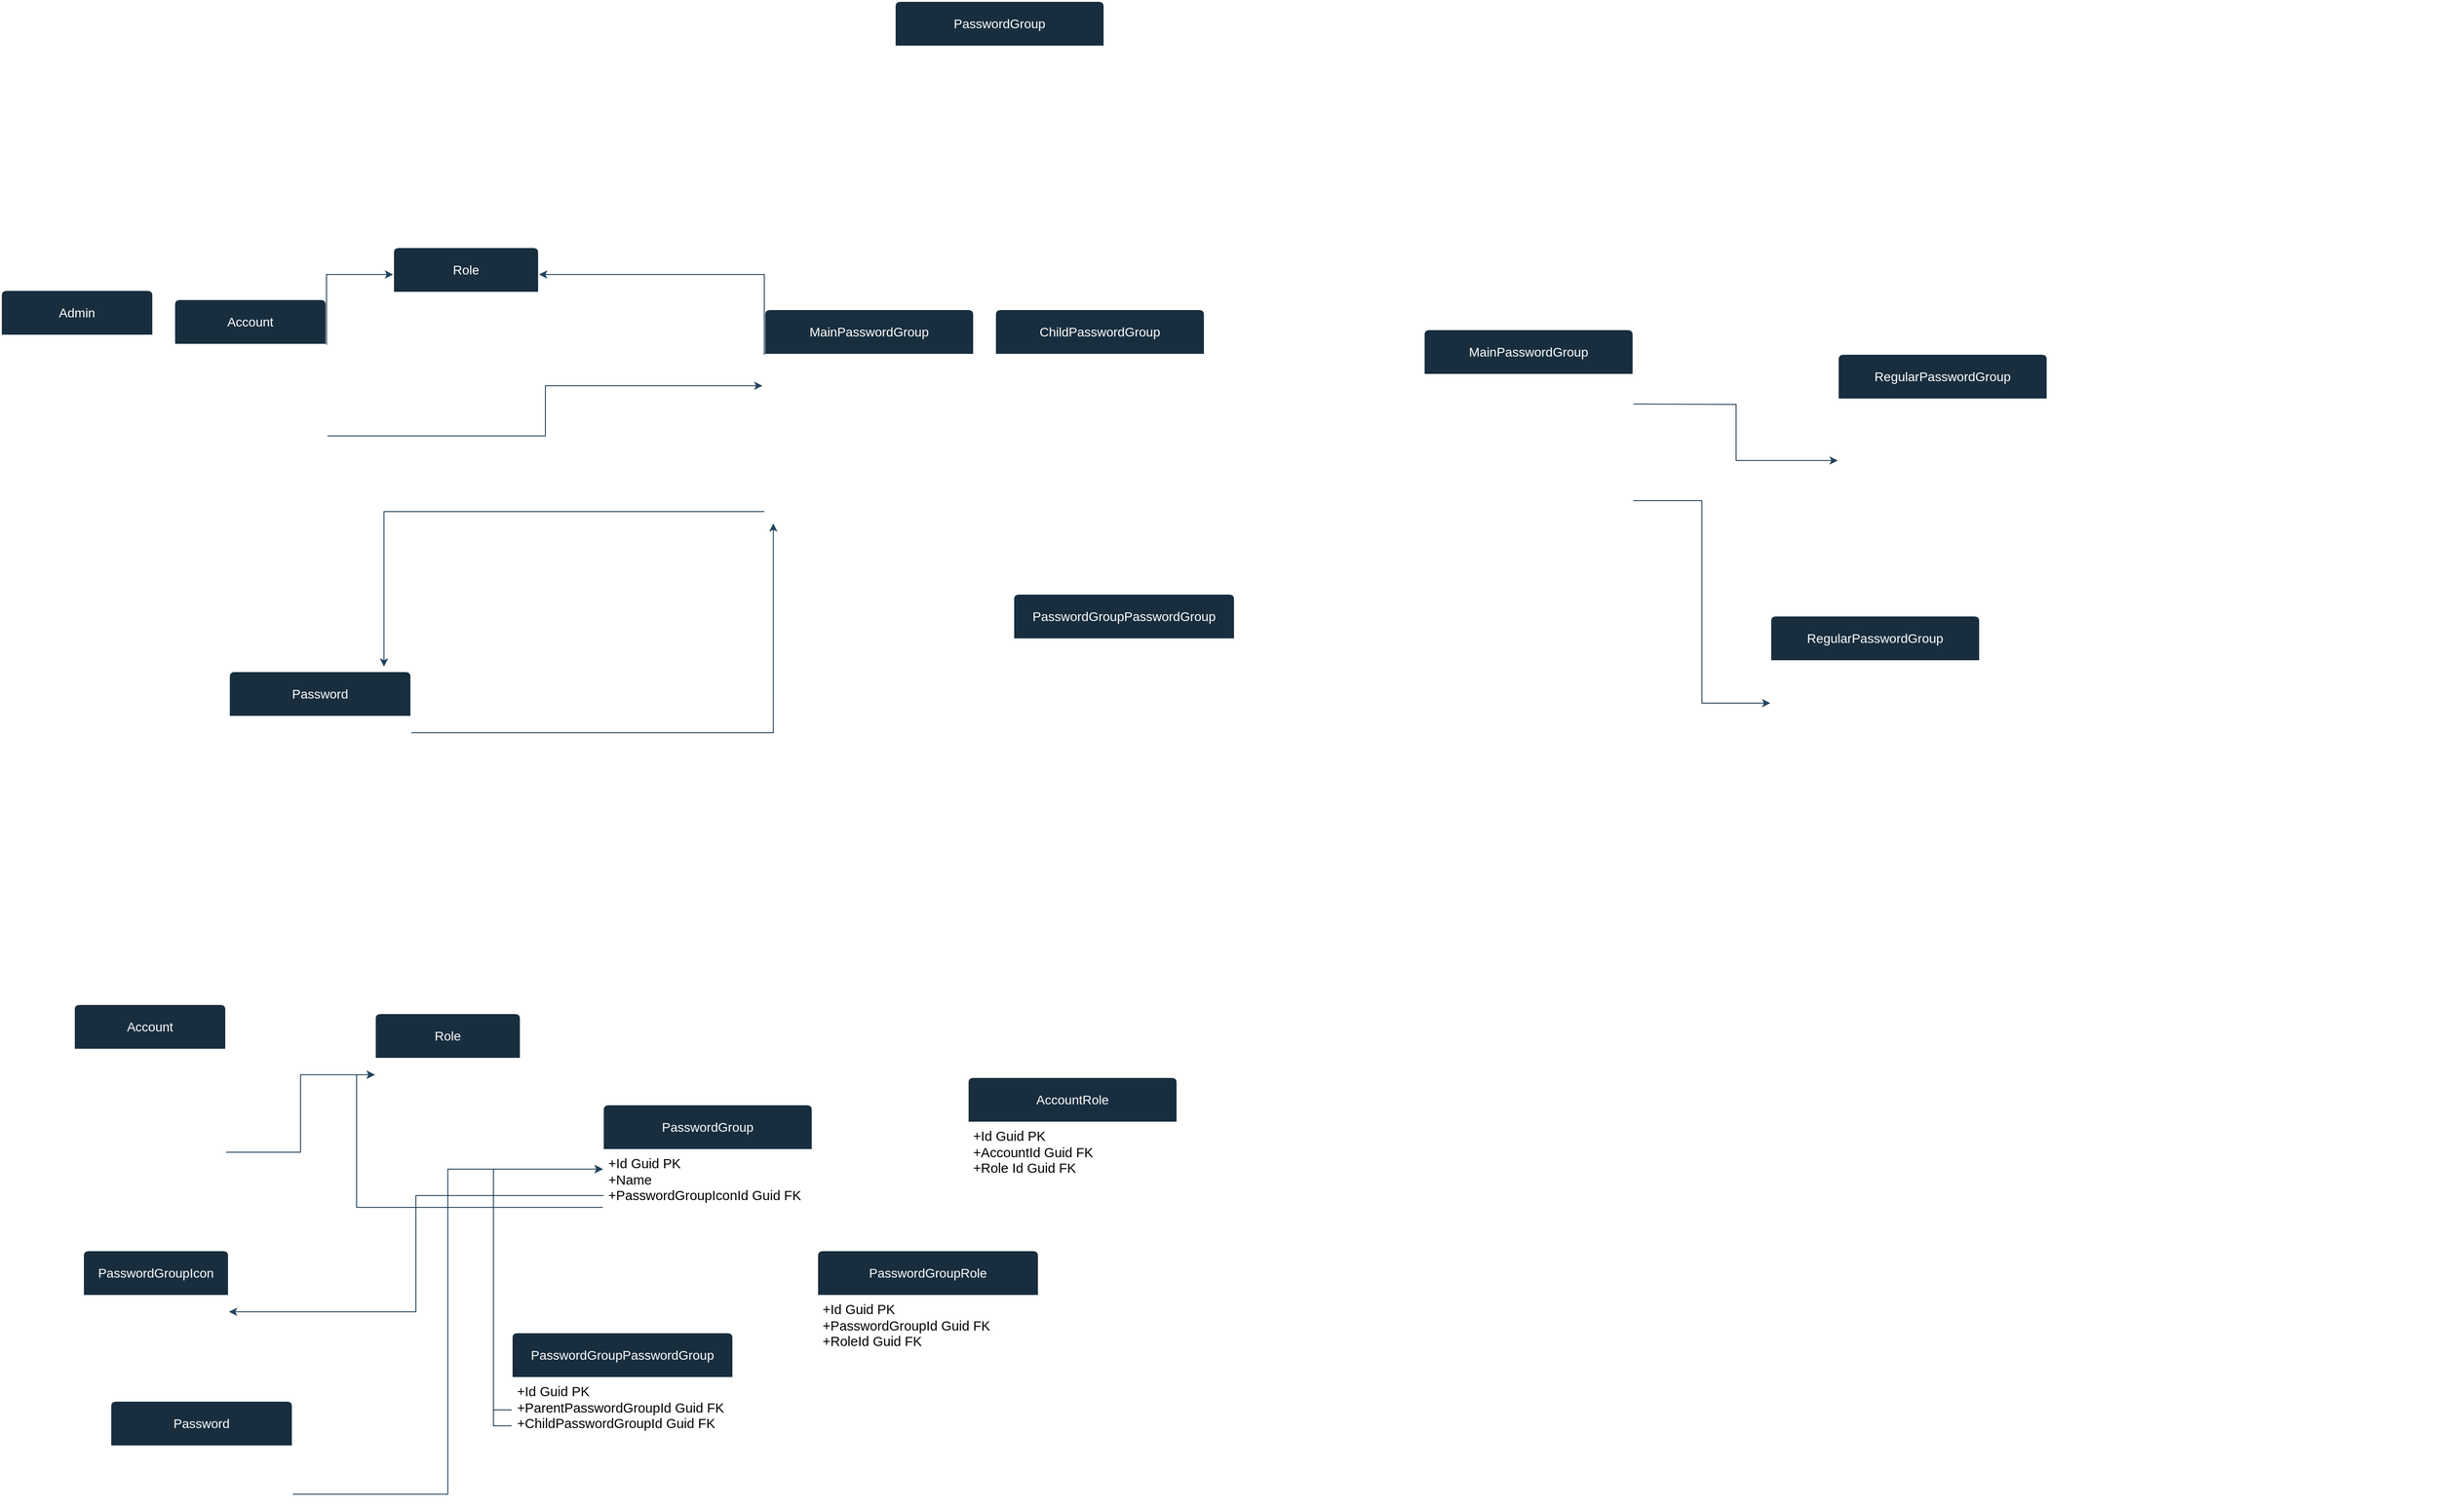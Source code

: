 <mxfile version="21.1.2" type="device">
  <diagram name="Strona-1" id="SsMu0ikBP70cMyiEJ2qC">
    <mxGraphModel dx="2876" dy="2306" grid="1" gridSize="10" guides="1" tooltips="1" connect="1" arrows="1" fold="1" page="1" pageScale="1" pageWidth="827" pageHeight="1169" math="0" shadow="0">
      <root>
        <mxCell id="0" />
        <mxCell id="1" parent="0" />
        <mxCell id="DVgEQJiQ1OR9JTbPPkJv-10" value="Account" style="swimlane;childLayout=stackLayout;horizontal=1;startSize=50;horizontalStack=0;rounded=1;fontSize=14;fontStyle=0;strokeWidth=2;resizeParent=0;resizeLast=1;shadow=0;dashed=0;align=center;arcSize=4;whiteSpace=wrap;html=1;labelBackgroundColor=none;fillColor=#182E3E;strokeColor=#FFFFFF;fontColor=#FFFFFF;" parent="1" vertex="1">
          <mxGeometry x="70" y="30" width="167" height="200" as="geometry" />
        </mxCell>
        <mxCell id="DVgEQJiQ1OR9JTbPPkJv-11" value="&lt;div&gt;&lt;div&gt;&lt;span style=&quot;background-color: transparent; font-family: Arial; font-size: 11pt;&quot;&gt;+Id Guid PK&lt;/span&gt;&lt;/div&gt;&lt;div&gt;&lt;span style=&quot;background-color: transparent; font-family: Arial; font-size: 11pt;&quot;&gt;+Login&lt;/span&gt;&lt;br&gt;&lt;/div&gt;&lt;span style=&quot;background-color: transparent; font-size: 11pt; font-family: Arial;&quot;&gt;+FirstName&lt;/span&gt;&lt;br&gt;&lt;span style=&quot;background-color: transparent; font-size: 11pt; font-family: Arial;&quot;&gt;+LastName&lt;/span&gt;&lt;br&gt;&lt;span style=&quot;background-color: transparent; font-size: 11pt; font-family: Arial;&quot;&gt;+Email&lt;/span&gt;&lt;br&gt;&lt;span style=&quot;background-color: transparent; font-size: 11pt; font-family: Arial;&quot;&gt;+PasswordHash&lt;/span&gt;&lt;br&gt;&lt;span id=&quot;docs-internal-guid-5871ef63-7fff-861a-6f20-73d7550cb486&quot;&gt;&lt;/span&gt;&lt;/div&gt;&lt;span id=&quot;docs-internal-guid-5871ef63-7fff-861a-6f20-73d7550cb486&quot;&gt;&lt;/span&gt;" style="align=left;strokeColor=none;fillColor=none;spacingLeft=4;fontSize=12;verticalAlign=top;resizable=0;rotatable=0;part=1;html=1;labelBackgroundColor=none;fontColor=#FFFFFF;" parent="DVgEQJiQ1OR9JTbPPkJv-10" vertex="1">
          <mxGeometry y="50" width="167" height="150" as="geometry" />
        </mxCell>
        <mxCell id="DVgEQJiQ1OR9JTbPPkJv-15" value="Role" style="swimlane;childLayout=stackLayout;horizontal=1;startSize=50;horizontalStack=0;rounded=1;fontSize=14;fontStyle=0;strokeWidth=2;resizeParent=0;resizeLast=1;shadow=0;dashed=0;align=center;arcSize=4;whiteSpace=wrap;html=1;labelBackgroundColor=none;fillColor=#182E3E;strokeColor=#FFFFFF;fontColor=#FFFFFF;" parent="1" vertex="1">
          <mxGeometry x="400" y="40" width="160" height="120" as="geometry" />
        </mxCell>
        <mxCell id="DVgEQJiQ1OR9JTbPPkJv-16" value="&lt;div&gt;&lt;font face=&quot;Arial&quot;&gt;&lt;span style=&quot;font-size: 14.667px;&quot;&gt;+Id Guid PK&lt;/span&gt;&lt;/font&gt;&lt;/div&gt;&lt;div&gt;&lt;font face=&quot;Arial&quot;&gt;&lt;span style=&quot;font-size: 14.667px;&quot;&gt;+Name&lt;/span&gt;&lt;/font&gt;&lt;/div&gt;&lt;span id=&quot;docs-internal-guid-e2561dbb-7fff-f716-8e1f-4b7c9665e537&quot;&gt;&lt;/span&gt;" style="align=left;strokeColor=none;fillColor=none;spacingLeft=4;fontSize=12;verticalAlign=top;resizable=0;rotatable=0;part=1;html=1;labelBackgroundColor=none;fontColor=#FFFFFF;" parent="DVgEQJiQ1OR9JTbPPkJv-15" vertex="1">
          <mxGeometry y="50" width="160" height="70" as="geometry" />
        </mxCell>
        <mxCell id="DVgEQJiQ1OR9JTbPPkJv-19" value="PasswordGroupIcon" style="swimlane;childLayout=stackLayout;horizontal=1;startSize=50;horizontalStack=0;rounded=1;fontSize=14;fontStyle=0;strokeWidth=2;resizeParent=0;resizeLast=1;shadow=0;dashed=0;align=center;arcSize=4;whiteSpace=wrap;html=1;labelBackgroundColor=none;fillColor=#182E3E;strokeColor=#FFFFFF;fontColor=#FFFFFF;" parent="1" vertex="1">
          <mxGeometry x="80" y="300" width="160" height="120" as="geometry" />
        </mxCell>
        <mxCell id="DVgEQJiQ1OR9JTbPPkJv-20" value="&lt;div&gt;&lt;font face=&quot;Arial&quot;&gt;&lt;span style=&quot;font-size: 14.667px;&quot;&gt;+Id Guid PK&lt;/span&gt;&lt;/font&gt;&lt;/div&gt;&lt;div&gt;&lt;font face=&quot;Arial&quot;&gt;&lt;span style=&quot;font-size: 14.667px;&quot;&gt;+Name&lt;/span&gt;&lt;/font&gt;&lt;/div&gt;&lt;span id=&quot;docs-internal-guid-e2561dbb-7fff-f716-8e1f-4b7c9665e537&quot;&gt;&lt;/span&gt;" style="align=left;strokeColor=none;fillColor=none;spacingLeft=4;fontSize=12;verticalAlign=top;resizable=0;rotatable=0;part=1;html=1;labelBackgroundColor=none;fontColor=#FFFFFF;" parent="DVgEQJiQ1OR9JTbPPkJv-19" vertex="1">
          <mxGeometry y="50" width="160" height="70" as="geometry" />
        </mxCell>
        <mxCell id="DVgEQJiQ1OR9JTbPPkJv-23" value="PasswordGroupPasswordGroup" style="swimlane;childLayout=stackLayout;horizontal=1;startSize=50;horizontalStack=0;rounded=1;fontSize=14;fontStyle=0;strokeWidth=2;resizeParent=0;resizeLast=1;shadow=0;dashed=0;align=center;arcSize=4;whiteSpace=wrap;html=1;fillColor=#182E3E;strokeColor=#FFFFFF;fontColor=#FFFFFF;swimlaneFillColor=#FFFFFF;labelBackgroundColor=none;" parent="1" vertex="1">
          <mxGeometry x="550" y="390" width="243" height="120" as="geometry">
            <mxRectangle x="584" y="390" width="240" height="50" as="alternateBounds" />
          </mxGeometry>
        </mxCell>
        <mxCell id="DVgEQJiQ1OR9JTbPPkJv-24" value="&lt;div&gt;&lt;font color=&quot;#000000&quot; face=&quot;Arial&quot;&gt;&lt;span style=&quot;font-size: 14.667px;&quot;&gt;+Id Guid PK&lt;/span&gt;&lt;/font&gt;&lt;/div&gt;&lt;div&gt;&lt;font color=&quot;#000000&quot; face=&quot;Arial&quot;&gt;&lt;span style=&quot;font-size: 14.667px;&quot;&gt;+ParentPasswordGroupId Guid FK&lt;/span&gt;&lt;/font&gt;&lt;/div&gt;&lt;div&gt;&lt;font color=&quot;#000000&quot; face=&quot;Arial&quot;&gt;&lt;span style=&quot;font-size: 14.667px;&quot;&gt;+ChildPasswordGroupId Guid FK&lt;/span&gt;&lt;/font&gt;&lt;/div&gt;&lt;font color=&quot;#000000&quot;&gt;&lt;span id=&quot;docs-internal-guid-e2561dbb-7fff-f716-8e1f-4b7c9665e537&quot;&gt;&lt;/span&gt;&lt;/font&gt;" style="align=left;strokeColor=none;fillColor=none;spacingLeft=4;fontSize=12;verticalAlign=top;resizable=0;rotatable=0;part=1;html=1;labelBackgroundColor=none;fontColor=#FFFFFF;" parent="DVgEQJiQ1OR9JTbPPkJv-23" vertex="1">
          <mxGeometry y="50" width="243" height="70" as="geometry" />
        </mxCell>
        <mxCell id="DVgEQJiQ1OR9JTbPPkJv-27" value="PasswordGroup" style="swimlane;childLayout=stackLayout;horizontal=1;startSize=50;horizontalStack=0;rounded=1;fontSize=14;fontStyle=0;strokeWidth=2;resizeParent=0;resizeLast=1;shadow=0;dashed=0;align=center;arcSize=4;whiteSpace=wrap;html=1;fillColor=#182E3E;fontColor=#FFFFFF;strokeColor=#FFFFFF;swimlaneFillColor=#FFFFFF;labelBackgroundColor=none;" parent="1" vertex="1">
          <mxGeometry x="650" y="140" width="230" height="134" as="geometry" />
        </mxCell>
        <mxCell id="DVgEQJiQ1OR9JTbPPkJv-28" value="&lt;div&gt;&lt;font color=&quot;#000000&quot; face=&quot;Arial&quot;&gt;&lt;span style=&quot;font-size: 14.667px;&quot;&gt;+Id Guid PK&lt;/span&gt;&lt;/font&gt;&lt;/div&gt;&lt;div&gt;&lt;font color=&quot;#000000&quot; face=&quot;Arial&quot;&gt;&lt;span style=&quot;font-size: 14.667px;&quot;&gt;+Name&lt;/span&gt;&lt;/font&gt;&lt;/div&gt;&lt;div&gt;&lt;font color=&quot;#000000&quot; face=&quot;Arial&quot;&gt;&lt;span style=&quot;font-size: 14.667px;&quot;&gt;+PasswordGroupIconId Guid FK&lt;/span&gt;&lt;/font&gt;&lt;/div&gt;" style="align=left;strokeColor=none;fillColor=none;spacingLeft=4;fontSize=12;verticalAlign=top;resizable=0;rotatable=0;part=1;html=1;labelBackgroundColor=none;fontColor=#FFFFFF;" parent="DVgEQJiQ1OR9JTbPPkJv-27" vertex="1">
          <mxGeometry y="50" width="230" height="84" as="geometry" />
        </mxCell>
        <mxCell id="DVgEQJiQ1OR9JTbPPkJv-29" value="Password" style="swimlane;childLayout=stackLayout;horizontal=1;startSize=50;horizontalStack=0;rounded=1;fontSize=14;fontStyle=0;strokeWidth=2;resizeParent=0;resizeLast=1;shadow=0;dashed=0;align=center;arcSize=4;whiteSpace=wrap;html=1;labelBackgroundColor=none;fillColor=#182E3E;strokeColor=#FFFFFF;fontColor=#FFFFFF;" parent="1" vertex="1">
          <mxGeometry x="110" y="465" width="200" height="120" as="geometry" />
        </mxCell>
        <mxCell id="DVgEQJiQ1OR9JTbPPkJv-30" value="&lt;div&gt;&lt;font face=&quot;Arial&quot;&gt;&lt;span style=&quot;font-size: 14.667px;&quot;&gt;+Id Guid PK&lt;/span&gt;&lt;/font&gt;&lt;/div&gt;&lt;div&gt;&lt;font face=&quot;Arial&quot;&gt;&lt;span style=&quot;font-size: 14.667px;&quot;&gt;+PasswordCipher&lt;/span&gt;&lt;/font&gt;&lt;/div&gt;&lt;div&gt;&lt;font face=&quot;Arial&quot;&gt;&lt;span style=&quot;font-size: 14.667px;&quot;&gt;+PasswordGroupId Guid FK&lt;/span&gt;&lt;/font&gt;&lt;/div&gt;&lt;span id=&quot;docs-internal-guid-e2561dbb-7fff-f716-8e1f-4b7c9665e537&quot;&gt;&lt;/span&gt;" style="align=left;strokeColor=none;fillColor=none;spacingLeft=4;fontSize=12;verticalAlign=top;resizable=0;rotatable=0;part=1;html=1;labelBackgroundColor=none;fontColor=#FFFFFF;" parent="DVgEQJiQ1OR9JTbPPkJv-29" vertex="1">
          <mxGeometry y="50" width="200" height="70" as="geometry" />
        </mxCell>
        <mxCell id="DVgEQJiQ1OR9JTbPPkJv-32" style="edgeStyle=orthogonalEdgeStyle;rounded=0;orthogonalLoop=1;jettySize=auto;html=1;exitX=0.004;exitY=0.595;exitDx=0;exitDy=0;entryX=1;entryY=0.25;entryDx=0;entryDy=0;exitPerimeter=0;strokeColor=#23445D;labelBackgroundColor=none;fontColor=default;" parent="1" source="DVgEQJiQ1OR9JTbPPkJv-28" target="DVgEQJiQ1OR9JTbPPkJv-20" edge="1">
          <mxGeometry relative="1" as="geometry" />
        </mxCell>
        <mxCell id="DVgEQJiQ1OR9JTbPPkJv-33" style="edgeStyle=orthogonalEdgeStyle;rounded=0;orthogonalLoop=1;jettySize=auto;html=1;exitX=0;exitY=0.5;exitDx=0;exitDy=0;entryX=0;entryY=0.25;entryDx=0;entryDy=0;strokeColor=#23445D;labelBackgroundColor=none;fontColor=default;" parent="1" source="DVgEQJiQ1OR9JTbPPkJv-24" target="DVgEQJiQ1OR9JTbPPkJv-28" edge="1">
          <mxGeometry relative="1" as="geometry" />
        </mxCell>
        <mxCell id="DVgEQJiQ1OR9JTbPPkJv-34" style="edgeStyle=orthogonalEdgeStyle;rounded=0;orthogonalLoop=1;jettySize=auto;html=1;exitX=1;exitY=0.75;exitDx=0;exitDy=0;entryX=0;entryY=0.25;entryDx=0;entryDy=0;strokeColor=#23445D;labelBackgroundColor=none;fontColor=default;" parent="1" source="DVgEQJiQ1OR9JTbPPkJv-30" target="DVgEQJiQ1OR9JTbPPkJv-28" edge="1">
          <mxGeometry relative="1" as="geometry" />
        </mxCell>
        <mxCell id="DVgEQJiQ1OR9JTbPPkJv-36" style="edgeStyle=orthogonalEdgeStyle;rounded=0;orthogonalLoop=1;jettySize=auto;html=1;exitX=1;exitY=0.75;exitDx=0;exitDy=0;strokeColor=#23445D;entryX=0;entryY=0.25;entryDx=0;entryDy=0;labelBackgroundColor=none;fontColor=default;" parent="1" source="DVgEQJiQ1OR9JTbPPkJv-11" target="DVgEQJiQ1OR9JTbPPkJv-16" edge="1">
          <mxGeometry relative="1" as="geometry">
            <mxPoint x="400" y="110" as="targetPoint" />
          </mxGeometry>
        </mxCell>
        <mxCell id="DVgEQJiQ1OR9JTbPPkJv-37" style="edgeStyle=orthogonalEdgeStyle;rounded=0;orthogonalLoop=1;jettySize=auto;html=1;exitX=0;exitY=0.75;exitDx=0;exitDy=0;entryX=0;entryY=0.25;entryDx=0;entryDy=0;strokeColor=#23445D;labelBackgroundColor=none;fontColor=default;" parent="1" source="DVgEQJiQ1OR9JTbPPkJv-28" target="DVgEQJiQ1OR9JTbPPkJv-16" edge="1">
          <mxGeometry relative="1" as="geometry" />
        </mxCell>
        <mxCell id="DVgEQJiQ1OR9JTbPPkJv-38" style="edgeStyle=orthogonalEdgeStyle;rounded=0;orthogonalLoop=1;jettySize=auto;html=1;exitX=0;exitY=0.75;exitDx=0;exitDy=0;entryX=0;entryY=0.25;entryDx=0;entryDy=0;strokeColor=#23445D;labelBackgroundColor=none;fontColor=default;" parent="1" source="DVgEQJiQ1OR9JTbPPkJv-24" target="DVgEQJiQ1OR9JTbPPkJv-28" edge="1">
          <mxGeometry relative="1" as="geometry" />
        </mxCell>
        <mxCell id="YtCUEEjZ9nsWTqC4YIla-1" value="PasswordGroupRole" style="swimlane;childLayout=stackLayout;horizontal=1;startSize=50;horizontalStack=0;rounded=1;fontSize=14;fontStyle=0;strokeWidth=2;resizeParent=0;resizeLast=1;shadow=0;dashed=0;align=center;arcSize=4;whiteSpace=wrap;html=1;fillColor=#182E3E;strokeColor=#FFFFFF;fontColor=#FFFFFF;swimlaneFillColor=#FFFFFF;labelBackgroundColor=none;" parent="1" vertex="1">
          <mxGeometry x="885" y="300" width="243" height="120" as="geometry">
            <mxRectangle x="584" y="390" width="240" height="50" as="alternateBounds" />
          </mxGeometry>
        </mxCell>
        <mxCell id="YtCUEEjZ9nsWTqC4YIla-2" value="&lt;div&gt;&lt;font color=&quot;#000000&quot; face=&quot;Arial&quot;&gt;&lt;span style=&quot;font-size: 14.667px;&quot;&gt;+Id Guid PK&lt;/span&gt;&lt;/font&gt;&lt;/div&gt;&lt;div&gt;&lt;font color=&quot;#000000&quot; face=&quot;Arial&quot;&gt;&lt;span style=&quot;font-size: 14.667px;&quot;&gt;+PasswordGroupId Guid FK&lt;/span&gt;&lt;/font&gt;&lt;/div&gt;&lt;div&gt;&lt;font color=&quot;#000000&quot; face=&quot;Arial&quot;&gt;&lt;span style=&quot;font-size: 14.667px;&quot;&gt;+RoleId Guid FK&lt;/span&gt;&lt;/font&gt;&lt;/div&gt;&lt;font color=&quot;#000000&quot;&gt;&lt;span id=&quot;docs-internal-guid-e2561dbb-7fff-f716-8e1f-4b7c9665e537&quot;&gt;&lt;/span&gt;&lt;/font&gt;" style="align=left;strokeColor=none;fillColor=none;spacingLeft=4;fontSize=12;verticalAlign=top;resizable=0;rotatable=0;part=1;html=1;labelBackgroundColor=none;fontColor=#FFFFFF;" parent="YtCUEEjZ9nsWTqC4YIla-1" vertex="1">
          <mxGeometry y="50" width="243" height="70" as="geometry" />
        </mxCell>
        <mxCell id="YtCUEEjZ9nsWTqC4YIla-3" style="edgeStyle=orthogonalEdgeStyle;rounded=0;orthogonalLoop=1;jettySize=auto;html=1;entryX=-0.009;entryY=0.185;entryDx=0;entryDy=0;entryPerimeter=0;labelBackgroundColor=none;strokeColor=#23445D;fontColor=default;" parent="1" source="YtCUEEjZ9nsWTqC4YIla-4" target="YtCUEEjZ9nsWTqC4YIla-11" edge="1">
          <mxGeometry relative="1" as="geometry" />
        </mxCell>
        <mxCell id="YtCUEEjZ9nsWTqC4YIla-4" value="Account" style="swimlane;childLayout=stackLayout;horizontal=1;startSize=50;horizontalStack=0;rounded=1;fontSize=14;fontStyle=0;strokeWidth=2;resizeParent=0;resizeLast=1;shadow=0;dashed=0;align=center;arcSize=4;whiteSpace=wrap;html=1;labelBackgroundColor=none;fillColor=#182E3E;strokeColor=#FFFFFF;fontColor=#FFFFFF;" parent="1" vertex="1">
          <mxGeometry x="180" y="-743" width="167" height="300" as="geometry" />
        </mxCell>
        <mxCell id="YtCUEEjZ9nsWTqC4YIla-5" value="&lt;div&gt;&lt;div&gt;&lt;span style=&quot;background-color: transparent; font-family: Arial; font-size: 11pt;&quot;&gt;+Id Guid&lt;/span&gt;&lt;/div&gt;&lt;div&gt;&lt;span style=&quot;background-color: transparent; font-family: Arial; font-size: 11pt;&quot;&gt;+Login&lt;/span&gt;&lt;br&gt;&lt;/div&gt;&lt;span style=&quot;background-color: transparent; font-size: 11pt; font-family: Arial;&quot;&gt;+FirstName&lt;/span&gt;&lt;br&gt;&lt;span style=&quot;background-color: transparent; font-size: 11pt; font-family: Arial;&quot;&gt;+LastName&lt;/span&gt;&lt;br&gt;&lt;span style=&quot;background-color: transparent; font-size: 11pt; font-family: Arial;&quot;&gt;+Email&lt;/span&gt;&lt;br&gt;&lt;span style=&quot;background-color: transparent; font-size: 11pt; font-family: Arial;&quot;&gt;+Password&lt;/span&gt;&lt;br&gt;&lt;span style=&quot;background-color: transparent; font-size: 11pt; font-family: Arial;&quot;&gt;+Roles List&lt;/span&gt;&lt;/div&gt;&lt;span id=&quot;docs-internal-guid-5871ef63-7fff-861a-6f20-73d7550cb486&quot;&gt;&lt;/span&gt;" style="align=left;strokeColor=none;fillColor=none;spacingLeft=4;fontSize=12;verticalAlign=top;resizable=0;rotatable=0;part=1;html=1;labelBackgroundColor=none;fontColor=#FFFFFF;" parent="YtCUEEjZ9nsWTqC4YIla-4" vertex="1">
          <mxGeometry y="50" width="167" height="250" as="geometry" />
        </mxCell>
        <mxCell id="YtCUEEjZ9nsWTqC4YIla-6" value="Role" style="swimlane;childLayout=stackLayout;horizontal=1;startSize=50;horizontalStack=0;rounded=1;fontSize=14;fontStyle=0;strokeWidth=2;resizeParent=0;resizeLast=1;shadow=0;dashed=0;align=center;arcSize=4;whiteSpace=wrap;html=1;labelBackgroundColor=none;fillColor=#182E3E;strokeColor=#FFFFFF;fontColor=#FFFFFF;" parent="1" vertex="1">
          <mxGeometry x="420" y="-800" width="160" height="120" as="geometry" />
        </mxCell>
        <mxCell id="YtCUEEjZ9nsWTqC4YIla-7" value="&lt;div&gt;&lt;font face=&quot;Arial&quot;&gt;&lt;span style=&quot;font-size: 14.667px;&quot;&gt;+Id&lt;/span&gt;&lt;/font&gt;&lt;/div&gt;&lt;div&gt;&lt;font face=&quot;Arial&quot;&gt;&lt;span style=&quot;font-size: 14.667px;&quot;&gt;+Name&lt;/span&gt;&lt;/font&gt;&lt;/div&gt;&lt;span id=&quot;docs-internal-guid-e2561dbb-7fff-f716-8e1f-4b7c9665e537&quot;&gt;&lt;/span&gt;" style="align=left;strokeColor=none;fillColor=none;spacingLeft=4;fontSize=12;verticalAlign=top;resizable=0;rotatable=0;part=1;html=1;labelBackgroundColor=none;fontColor=#FFFFFF;" parent="YtCUEEjZ9nsWTqC4YIla-6" vertex="1">
          <mxGeometry y="50" width="160" height="70" as="geometry" />
        </mxCell>
        <mxCell id="YtCUEEjZ9nsWTqC4YIla-8" value="PasswordGroupPasswordGroup" style="swimlane;childLayout=stackLayout;horizontal=1;startSize=50;horizontalStack=0;rounded=1;fontSize=14;fontStyle=0;strokeWidth=2;resizeParent=0;resizeLast=1;shadow=0;dashed=0;align=center;arcSize=4;whiteSpace=wrap;html=1;labelBackgroundColor=none;fillColor=#182E3E;strokeColor=#FFFFFF;fontColor=#FFFFFF;" parent="1" vertex="1">
          <mxGeometry x="1100" y="-420" width="243" height="220" as="geometry" />
        </mxCell>
        <mxCell id="YtCUEEjZ9nsWTqC4YIla-9" value="&lt;div&gt;&lt;font face=&quot;Arial&quot;&gt;&lt;span style=&quot;font-size: 14.667px;&quot;&gt;+Id Guid&lt;/span&gt;&lt;/font&gt;&lt;/div&gt;&lt;div&gt;&lt;font face=&quot;Arial&quot;&gt;&lt;span style=&quot;font-size: 14.667px;&quot;&gt;+ParentPasswordGroup&lt;/span&gt;&lt;/font&gt;&lt;/div&gt;&lt;div&gt;&lt;font face=&quot;Arial&quot;&gt;&lt;span style=&quot;font-size: 14.667px;&quot;&gt;+ChildPasswordGroup&lt;/span&gt;&lt;/font&gt;&lt;/div&gt;&lt;span id=&quot;docs-internal-guid-e2561dbb-7fff-f716-8e1f-4b7c9665e537&quot;&gt;&lt;/span&gt;" style="align=left;strokeColor=none;fillColor=none;spacingLeft=4;fontSize=12;verticalAlign=top;resizable=0;rotatable=0;part=1;html=1;labelBackgroundColor=none;fontColor=#FFFFFF;" parent="YtCUEEjZ9nsWTqC4YIla-8" vertex="1">
          <mxGeometry y="50" width="243" height="170" as="geometry" />
        </mxCell>
        <mxCell id="YtCUEEjZ9nsWTqC4YIla-10" value="MainPasswordGroup" style="swimlane;childLayout=stackLayout;horizontal=1;startSize=50;horizontalStack=0;rounded=1;fontSize=14;fontStyle=0;strokeWidth=2;resizeParent=0;resizeLast=1;shadow=0;dashed=0;align=center;arcSize=4;whiteSpace=wrap;html=1;labelBackgroundColor=none;fillColor=#182E3E;strokeColor=#FFFFFF;fontColor=#FFFFFF;" parent="1" vertex="1">
          <mxGeometry x="827" y="-732" width="230" height="234" as="geometry" />
        </mxCell>
        <mxCell id="YtCUEEjZ9nsWTqC4YIla-11" value="&lt;div&gt;&lt;font face=&quot;Arial&quot;&gt;&lt;span style=&quot;font-size: 14.667px;&quot;&gt;+Id&lt;/span&gt;&lt;/font&gt;&lt;/div&gt;&lt;div&gt;&lt;font face=&quot;Arial&quot;&gt;&lt;span style=&quot;font-size: 14.667px;&quot;&gt;+Name&lt;/span&gt;&lt;/font&gt;&lt;/div&gt;&lt;div&gt;&lt;font face=&quot;Arial&quot;&gt;&lt;span style=&quot;font-size: 14.667px;&quot;&gt;+AccessRoles List&lt;/span&gt;&lt;/font&gt;&lt;/div&gt;&lt;div&gt;&lt;font face=&quot;Arial&quot;&gt;&lt;span style=&quot;font-size: 14.667px;&quot;&gt;+Passwords List&lt;/span&gt;&lt;/font&gt;&lt;/div&gt;&lt;div&gt;&lt;font face=&quot;Arial&quot;&gt;&lt;span style=&quot;font-size: 14.667px;&quot;&gt;+ChildPasswordGroups&lt;/span&gt;&lt;/font&gt;&lt;/div&gt;" style="align=left;strokeColor=none;fillColor=none;spacingLeft=4;fontSize=12;verticalAlign=top;resizable=0;rotatable=0;part=1;html=1;labelBackgroundColor=none;fontColor=#FFFFFF;" parent="YtCUEEjZ9nsWTqC4YIla-10" vertex="1">
          <mxGeometry y="50" width="230" height="184" as="geometry" />
        </mxCell>
        <mxCell id="YtCUEEjZ9nsWTqC4YIla-12" value="Password" style="swimlane;childLayout=stackLayout;horizontal=1;startSize=50;horizontalStack=0;rounded=1;fontSize=14;fontStyle=0;strokeWidth=2;resizeParent=0;resizeLast=1;shadow=0;dashed=0;align=center;arcSize=4;whiteSpace=wrap;html=1;labelBackgroundColor=none;fillColor=#182E3E;strokeColor=#FFFFFF;fontColor=#FFFFFF;" parent="1" vertex="1">
          <mxGeometry x="240" y="-335" width="200" height="120" as="geometry" />
        </mxCell>
        <mxCell id="YtCUEEjZ9nsWTqC4YIla-13" value="&lt;div&gt;&lt;font face=&quot;Arial&quot;&gt;&lt;span style=&quot;font-size: 14.667px;&quot;&gt;+Id Guid PK&lt;/span&gt;&lt;/font&gt;&lt;/div&gt;&lt;div&gt;&lt;font face=&quot;Arial&quot;&gt;&lt;span style=&quot;font-size: 14.667px;&quot;&gt;+PasswordCipher&lt;/span&gt;&lt;/font&gt;&lt;/div&gt;&lt;div&gt;&lt;font face=&quot;Arial&quot;&gt;&lt;span style=&quot;font-size: 14.667px;&quot;&gt;+PasswordGroup&lt;/span&gt;&lt;/font&gt;&lt;/div&gt;&lt;span id=&quot;docs-internal-guid-e2561dbb-7fff-f716-8e1f-4b7c9665e537&quot;&gt;&lt;/span&gt;" style="align=left;strokeColor=none;fillColor=none;spacingLeft=4;fontSize=12;verticalAlign=top;resizable=0;rotatable=0;part=1;html=1;labelBackgroundColor=none;fontColor=#FFFFFF;" parent="YtCUEEjZ9nsWTqC4YIla-12" vertex="1">
          <mxGeometry y="50" width="200" height="70" as="geometry" />
        </mxCell>
        <mxCell id="YtCUEEjZ9nsWTqC4YIla-16" value="Creates PasswordGroup" style="text;html=1;strokeColor=none;fillColor=none;align=center;verticalAlign=middle;whiteSpace=wrap;rounded=0;labelBackgroundColor=none;fontColor=#FFFFFF;" parent="1" vertex="1">
          <mxGeometry x="390" y="-630" width="220" height="30" as="geometry" />
        </mxCell>
        <mxCell id="YtCUEEjZ9nsWTqC4YIla-17" style="edgeStyle=orthogonalEdgeStyle;rounded=0;orthogonalLoop=1;jettySize=auto;html=1;exitX=1;exitY=0.25;exitDx=0;exitDy=0;entryX=0.043;entryY=1.005;entryDx=0;entryDy=0;entryPerimeter=0;labelBackgroundColor=none;strokeColor=#23445D;fontColor=default;" parent="1" source="YtCUEEjZ9nsWTqC4YIla-13" target="YtCUEEjZ9nsWTqC4YIla-11" edge="1">
          <mxGeometry relative="1" as="geometry" />
        </mxCell>
        <mxCell id="YtCUEEjZ9nsWTqC4YIla-18" value="Lives in PasswordGroup" style="text;html=1;strokeColor=none;fillColor=none;align=center;verticalAlign=middle;whiteSpace=wrap;rounded=0;labelBackgroundColor=none;fontColor=#FFFFFF;" parent="1" vertex="1">
          <mxGeometry x="640" y="-300" width="140" height="30" as="geometry" />
        </mxCell>
        <mxCell id="YtCUEEjZ9nsWTqC4YIla-19" style="edgeStyle=orthogonalEdgeStyle;rounded=0;orthogonalLoop=1;jettySize=auto;html=1;entryX=0.85;entryY=-0.042;entryDx=0;entryDy=0;entryPerimeter=0;labelBackgroundColor=none;strokeColor=#23445D;fontColor=default;" parent="1" source="YtCUEEjZ9nsWTqC4YIla-11" target="YtCUEEjZ9nsWTqC4YIla-12" edge="1">
          <mxGeometry relative="1" as="geometry">
            <Array as="points">
              <mxPoint x="410" y="-510" />
            </Array>
          </mxGeometry>
        </mxCell>
        <mxCell id="YtCUEEjZ9nsWTqC4YIla-20" value="Create Password in specific PasswordGroup" style="text;html=1;strokeColor=none;fillColor=none;align=center;verticalAlign=middle;whiteSpace=wrap;rounded=0;labelBackgroundColor=none;fontColor=#FFFFFF;" parent="1" vertex="1">
          <mxGeometry x="570" y="-550" width="190" height="30" as="geometry" />
        </mxCell>
        <mxCell id="YtCUEEjZ9nsWTqC4YIla-21" value="Has Role" style="text;html=1;strokeColor=none;fillColor=none;align=center;verticalAlign=middle;whiteSpace=wrap;rounded=0;labelBackgroundColor=none;fontColor=#FFFFFF;" parent="1" vertex="1">
          <mxGeometry x="310" y="-800" width="60" height="30" as="geometry" />
        </mxCell>
        <mxCell id="YtCUEEjZ9nsWTqC4YIla-22" style="edgeStyle=orthogonalEdgeStyle;rounded=0;orthogonalLoop=1;jettySize=auto;html=1;exitX=1;exitY=0;exitDx=0;exitDy=0;entryX=0;entryY=0.25;entryDx=0;entryDy=0;labelBackgroundColor=none;strokeColor=#23445D;fontColor=default;" parent="1" source="YtCUEEjZ9nsWTqC4YIla-5" target="YtCUEEjZ9nsWTqC4YIla-6" edge="1">
          <mxGeometry relative="1" as="geometry" />
        </mxCell>
        <mxCell id="YtCUEEjZ9nsWTqC4YIla-23" style="edgeStyle=orthogonalEdgeStyle;rounded=0;orthogonalLoop=1;jettySize=auto;html=1;exitX=0;exitY=0;exitDx=0;exitDy=0;entryX=1;entryY=0.25;entryDx=0;entryDy=0;labelBackgroundColor=none;strokeColor=#23445D;fontColor=default;" parent="1" source="YtCUEEjZ9nsWTqC4YIla-11" target="YtCUEEjZ9nsWTqC4YIla-6" edge="1">
          <mxGeometry relative="1" as="geometry" />
        </mxCell>
        <mxCell id="YtCUEEjZ9nsWTqC4YIla-24" value="Has Multiple Roles" style="text;html=1;strokeColor=none;fillColor=none;align=center;verticalAlign=middle;whiteSpace=wrap;rounded=0;labelBackgroundColor=none;fontColor=#FFFFFF;" parent="1" vertex="1">
          <mxGeometry x="650" y="-800" width="180" height="30" as="geometry" />
        </mxCell>
        <mxCell id="YtCUEEjZ9nsWTqC4YIla-25" value="&lt;font style=&quot;font-size: 16px;&quot;&gt;&lt;b&gt;Predefined Roles:&lt;/b&gt;&lt;br&gt;-Administrator&lt;br&gt;-User&lt;/font&gt;" style="text;html=1;strokeColor=none;fillColor=none;align=left;verticalAlign=middle;whiteSpace=wrap;rounded=0;labelBackgroundColor=none;fontColor=#FFFFFF;" parent="1" vertex="1">
          <mxGeometry x="90" y="-900" width="190" height="130" as="geometry" />
        </mxCell>
        <mxCell id="YtCUEEjZ9nsWTqC4YIla-27" value="RegularPasswordGroup" style="swimlane;childLayout=stackLayout;horizontal=1;startSize=50;horizontalStack=0;rounded=1;fontSize=14;fontStyle=0;strokeWidth=2;resizeParent=0;resizeLast=1;shadow=0;dashed=0;align=center;arcSize=4;whiteSpace=wrap;html=1;labelBackgroundColor=none;fillColor=#182E3E;strokeColor=#FFFFFF;fontColor=#FFFFFF;" parent="1" vertex="1">
          <mxGeometry x="2004" y="-683" width="230" height="234" as="geometry" />
        </mxCell>
        <mxCell id="YtCUEEjZ9nsWTqC4YIla-28" value="&lt;div&gt;&lt;font face=&quot;Arial&quot;&gt;&lt;span style=&quot;font-size: 14.667px;&quot;&gt;+Id&lt;/span&gt;&lt;/font&gt;&lt;/div&gt;&lt;div&gt;&lt;font face=&quot;Arial&quot;&gt;&lt;span style=&quot;font-size: 14.667px;&quot;&gt;+Name&lt;/span&gt;&lt;/font&gt;&lt;/div&gt;&lt;div&gt;&lt;font face=&quot;Arial&quot;&gt;&lt;span style=&quot;font-size: 14.667px;&quot;&gt;+Passwords List&lt;/span&gt;&lt;/font&gt;&lt;/div&gt;&lt;div&gt;&lt;font face=&quot;Arial&quot;&gt;&lt;span style=&quot;font-size: 14.667px;&quot;&gt;+ParentPasswordGroup&lt;/span&gt;&lt;/font&gt;&lt;/div&gt;" style="align=left;strokeColor=none;fillColor=none;spacingLeft=4;fontSize=12;verticalAlign=top;resizable=0;rotatable=0;part=1;html=1;labelBackgroundColor=none;fontColor=#FFFFFF;" parent="YtCUEEjZ9nsWTqC4YIla-27" vertex="1">
          <mxGeometry y="50" width="230" height="184" as="geometry" />
        </mxCell>
        <mxCell id="YtCUEEjZ9nsWTqC4YIla-29" value="MainPasswordGroup" style="swimlane;childLayout=stackLayout;horizontal=1;startSize=50;horizontalStack=0;rounded=1;fontSize=14;fontStyle=0;strokeWidth=2;resizeParent=0;resizeLast=1;shadow=0;dashed=0;align=center;arcSize=4;whiteSpace=wrap;html=1;labelBackgroundColor=none;fillColor=#182E3E;strokeColor=#FFFFFF;fontColor=#FFFFFF;" parent="1" vertex="1">
          <mxGeometry x="1550" y="-710" width="230" height="234" as="geometry" />
        </mxCell>
        <mxCell id="YtCUEEjZ9nsWTqC4YIla-30" value="&lt;div&gt;&lt;font face=&quot;Arial&quot;&gt;&lt;span style=&quot;font-size: 14.667px;&quot;&gt;+Id&lt;/span&gt;&lt;/font&gt;&lt;/div&gt;&lt;div&gt;&lt;font face=&quot;Arial&quot;&gt;&lt;span style=&quot;font-size: 14.667px;&quot;&gt;+Name&lt;/span&gt;&lt;/font&gt;&lt;/div&gt;&lt;div&gt;&lt;font face=&quot;Arial&quot;&gt;&lt;span style=&quot;font-size: 14.667px;&quot;&gt;+AccessRoles List&lt;/span&gt;&lt;/font&gt;&lt;/div&gt;&lt;div&gt;&lt;font face=&quot;Arial&quot;&gt;&lt;span style=&quot;font-size: 14.667px;&quot;&gt;+Passwords List&lt;/span&gt;&lt;/font&gt;&lt;/div&gt;" style="align=left;strokeColor=none;fillColor=none;spacingLeft=4;fontSize=12;verticalAlign=top;resizable=0;rotatable=0;part=1;html=1;labelBackgroundColor=none;fontColor=#FFFFFF;" parent="YtCUEEjZ9nsWTqC4YIla-29" vertex="1">
          <mxGeometry y="50" width="230" height="184" as="geometry" />
        </mxCell>
        <mxCell id="YtCUEEjZ9nsWTqC4YIla-31" style="edgeStyle=orthogonalEdgeStyle;rounded=0;orthogonalLoop=1;jettySize=auto;html=1;entryX=0;entryY=0.5;entryDx=0;entryDy=0;labelBackgroundColor=none;strokeColor=#23445D;fontColor=default;" parent="1" target="YtCUEEjZ9nsWTqC4YIla-27" edge="1">
          <mxGeometry relative="1" as="geometry">
            <mxPoint x="1780.0" y="-628" as="sourcePoint" />
            <mxPoint x="1950" y="-567" as="targetPoint" />
          </mxGeometry>
        </mxCell>
        <mxCell id="YtCUEEjZ9nsWTqC4YIla-32" value="Have some child" style="text;html=1;align=center;verticalAlign=middle;resizable=0;points=[];autosize=1;strokeColor=none;fillColor=none;labelBackgroundColor=none;fontColor=#FFFFFF;" parent="1" vertex="1">
          <mxGeometry x="1800" y="-663" width="110" height="30" as="geometry" />
        </mxCell>
        <mxCell id="YtCUEEjZ9nsWTqC4YIla-33" value="RegularPasswordGroup" style="swimlane;childLayout=stackLayout;horizontal=1;startSize=50;horizontalStack=0;rounded=1;fontSize=14;fontStyle=0;strokeWidth=2;resizeParent=0;resizeLast=1;shadow=0;dashed=0;align=center;arcSize=4;whiteSpace=wrap;html=1;labelBackgroundColor=none;fillColor=#182E3E;strokeColor=#FFFFFF;fontColor=#FFFFFF;" parent="1" vertex="1">
          <mxGeometry x="1930" y="-396" width="230" height="234" as="geometry" />
        </mxCell>
        <mxCell id="YtCUEEjZ9nsWTqC4YIla-34" value="&lt;div&gt;&lt;font face=&quot;Arial&quot;&gt;&lt;span style=&quot;font-size: 14.667px;&quot;&gt;+Id&lt;/span&gt;&lt;/font&gt;&lt;/div&gt;&lt;div&gt;&lt;font face=&quot;Arial&quot;&gt;&lt;span style=&quot;font-size: 14.667px;&quot;&gt;+Name&lt;/span&gt;&lt;/font&gt;&lt;/div&gt;&lt;div&gt;&lt;font face=&quot;Arial&quot;&gt;&lt;span style=&quot;font-size: 14.667px;&quot;&gt;+Passwords List&lt;/span&gt;&lt;/font&gt;&lt;/div&gt;&lt;div&gt;&lt;font face=&quot;Arial&quot;&gt;&lt;span style=&quot;font-size: 14.667px;&quot;&gt;+ParentPasswordGroup&lt;/span&gt;&lt;/font&gt;&lt;/div&gt;" style="align=left;strokeColor=none;fillColor=none;spacingLeft=4;fontSize=12;verticalAlign=top;resizable=0;rotatable=0;part=1;html=1;labelBackgroundColor=none;fontColor=#FFFFFF;" parent="YtCUEEjZ9nsWTqC4YIla-33" vertex="1">
          <mxGeometry y="50" width="230" height="184" as="geometry" />
        </mxCell>
        <mxCell id="YtCUEEjZ9nsWTqC4YIla-35" style="edgeStyle=orthogonalEdgeStyle;rounded=0;orthogonalLoop=1;jettySize=auto;html=1;exitX=1;exitY=0.75;exitDx=0;exitDy=0;entryX=0;entryY=0.25;entryDx=0;entryDy=0;labelBackgroundColor=none;strokeColor=#23445D;fontColor=default;" parent="1" source="YtCUEEjZ9nsWTqC4YIla-30" target="YtCUEEjZ9nsWTqC4YIla-34" edge="1">
          <mxGeometry relative="1" as="geometry" />
        </mxCell>
        <mxCell id="YtCUEEjZ9nsWTqC4YIla-36" value="Have some child" style="text;html=1;align=center;verticalAlign=middle;resizable=0;points=[];autosize=1;strokeColor=none;fillColor=none;labelBackgroundColor=none;fontColor=#FFFFFF;" parent="1" vertex="1">
          <mxGeometry x="1860" y="-459" width="110" height="30" as="geometry" />
        </mxCell>
        <mxCell id="YtCUEEjZ9nsWTqC4YIla-37" value="&lt;b&gt;&lt;font style=&quot;font-size: 22px;&quot;&gt;Second solution&lt;/font&gt;&lt;/b&gt;" style="text;html=1;align=center;verticalAlign=middle;resizable=0;points=[];autosize=1;strokeColor=none;fillColor=none;labelBackgroundColor=none;fontColor=#FFFFFF;" parent="1" vertex="1">
          <mxGeometry x="1550" y="-780" width="190" height="40" as="geometry" />
        </mxCell>
        <mxCell id="YtCUEEjZ9nsWTqC4YIla-38" value="ParentPasswordGroup field refers to Regular and Main" style="text;html=1;align=center;verticalAlign=middle;resizable=0;points=[];autosize=1;strokeColor=none;fillColor=none;fontSize=15;labelBackgroundColor=none;fontColor=#FFFFFF;" parent="1" vertex="1">
          <mxGeometry x="2270" y="-618" width="390" height="30" as="geometry" />
        </mxCell>
        <mxCell id="aeLuO_dcyek8XZshvJgA-1" value="&lt;div style=&quot;text-align: left;&quot;&gt;&lt;span style=&quot;font-size: 21px; background-color: initial;&quot;&gt;PasswordGroupTypes:&lt;/span&gt;&lt;/div&gt;&lt;font style=&quot;font-size: 21px;&quot;&gt;&lt;div style=&quot;text-align: left;&quot;&gt;&lt;span style=&quot;background-color: initial;&quot;&gt;-Main&lt;/span&gt;&lt;/div&gt;&lt;div style=&quot;text-align: left;&quot;&gt;&lt;span style=&quot;background-color: initial;&quot;&gt;-Child&lt;/span&gt;&lt;/div&gt;&lt;/font&gt;" style="text;html=1;align=center;verticalAlign=middle;resizable=0;points=[];autosize=1;strokeColor=none;fillColor=none;fontColor=#FFFFFF;" parent="1" vertex="1">
          <mxGeometry x="294" y="-920" width="240" height="90" as="geometry" />
        </mxCell>
        <mxCell id="aeLuO_dcyek8XZshvJgA-2" value="AccountRole" style="swimlane;childLayout=stackLayout;horizontal=1;startSize=50;horizontalStack=0;rounded=1;fontSize=14;fontStyle=0;strokeWidth=2;resizeParent=0;resizeLast=1;shadow=0;dashed=0;align=center;arcSize=4;whiteSpace=wrap;html=1;fillColor=#182E3E;fontColor=#FFFFFF;strokeColor=#FFFFFF;swimlaneFillColor=#FFFFFF;labelBackgroundColor=none;" parent="1" vertex="1">
          <mxGeometry x="1050" y="110" width="230" height="134" as="geometry" />
        </mxCell>
        <mxCell id="aeLuO_dcyek8XZshvJgA-3" value="&lt;div&gt;&lt;font color=&quot;#000000&quot; face=&quot;Arial&quot;&gt;&lt;span style=&quot;font-size: 14.667px;&quot;&gt;+Id Guid PK&lt;/span&gt;&lt;/font&gt;&lt;/div&gt;&lt;div&gt;&lt;font color=&quot;#000000&quot; face=&quot;Arial&quot;&gt;&lt;span style=&quot;font-size: 14.667px;&quot;&gt;+AccountId Guid FK&lt;/span&gt;&lt;/font&gt;&lt;/div&gt;&lt;div&gt;&lt;font color=&quot;#000000&quot; face=&quot;Arial&quot;&gt;&lt;span style=&quot;font-size: 14.667px;&quot;&gt;+Role Id Guid FK&lt;/span&gt;&lt;/font&gt;&lt;/div&gt;" style="align=left;strokeColor=none;fillColor=none;spacingLeft=4;fontSize=12;verticalAlign=top;resizable=0;rotatable=0;part=1;html=1;labelBackgroundColor=none;fontColor=#FFFFFF;" parent="aeLuO_dcyek8XZshvJgA-2" vertex="1">
          <mxGeometry y="50" width="230" height="84" as="geometry" />
        </mxCell>
        <mxCell id="2xSPwkqwCPtD4w-Cs2NS-1" value="ChildPasswordGroup" style="swimlane;childLayout=stackLayout;horizontal=1;startSize=50;horizontalStack=0;rounded=1;fontSize=14;fontStyle=0;strokeWidth=2;resizeParent=0;resizeLast=1;shadow=0;dashed=0;align=center;arcSize=4;whiteSpace=wrap;html=1;labelBackgroundColor=none;fillColor=#182E3E;strokeColor=#FFFFFF;fontColor=#FFFFFF;" parent="1" vertex="1">
          <mxGeometry x="1080" y="-732" width="230" height="234" as="geometry" />
        </mxCell>
        <mxCell id="2xSPwkqwCPtD4w-Cs2NS-2" value="&lt;div&gt;&lt;font face=&quot;Arial&quot;&gt;&lt;span style=&quot;font-size: 14.667px;&quot;&gt;+Id&lt;/span&gt;&lt;/font&gt;&lt;/div&gt;&lt;div&gt;&lt;font face=&quot;Arial&quot;&gt;&lt;span style=&quot;font-size: 14.667px;&quot;&gt;+Name&lt;/span&gt;&lt;/font&gt;&lt;/div&gt;&lt;div&gt;&lt;font face=&quot;Arial&quot;&gt;&lt;span style=&quot;font-size: 14.667px;&quot;&gt;+Passwords List&lt;/span&gt;&lt;/font&gt;&lt;/div&gt;&lt;div&gt;&lt;font face=&quot;Arial&quot;&gt;&lt;span style=&quot;font-size: 14.667px;&quot;&gt;+ParentPasswordGroup&lt;/span&gt;&lt;/font&gt;&lt;/div&gt;&lt;div&gt;&lt;font face=&quot;Arial&quot;&gt;&lt;span style=&quot;font-size: 14.667px;&quot;&gt;+ChildPasswordGroups&lt;/span&gt;&lt;/font&gt;&lt;/div&gt;" style="align=left;strokeColor=none;fillColor=none;spacingLeft=4;fontSize=12;verticalAlign=top;resizable=0;rotatable=0;part=1;html=1;labelBackgroundColor=none;fontColor=#FFFFFF;" parent="2xSPwkqwCPtD4w-Cs2NS-1" vertex="1">
          <mxGeometry y="50" width="230" height="184" as="geometry" />
        </mxCell>
        <mxCell id="2xSPwkqwCPtD4w-Cs2NS-4" value="Admin" style="swimlane;childLayout=stackLayout;horizontal=1;startSize=50;horizontalStack=0;rounded=1;fontSize=14;fontStyle=0;strokeWidth=2;resizeParent=0;resizeLast=1;shadow=0;dashed=0;align=center;arcSize=4;whiteSpace=wrap;html=1;labelBackgroundColor=none;fillColor=#182E3E;strokeColor=#FFFFFF;fontColor=#FFFFFF;" parent="1" vertex="1">
          <mxGeometry x="-10" y="-753" width="167" height="300" as="geometry" />
        </mxCell>
        <mxCell id="2xSPwkqwCPtD4w-Cs2NS-5" value="&lt;div&gt;&lt;div&gt;&lt;span style=&quot;background-color: transparent; font-family: Arial; font-size: 11pt;&quot;&gt;+Id Guid&lt;/span&gt;&lt;/div&gt;&lt;div&gt;&lt;span style=&quot;background-color: transparent; font-family: Arial; font-size: 11pt;&quot;&gt;+Login&lt;/span&gt;&lt;br&gt;&lt;/div&gt;&lt;span style=&quot;background-color: transparent; font-size: 11pt; font-family: Arial;&quot;&gt;+FirstName&lt;/span&gt;&lt;br&gt;&lt;span style=&quot;background-color: transparent; font-size: 11pt; font-family: Arial;&quot;&gt;+LastName&lt;/span&gt;&lt;br&gt;&lt;span style=&quot;background-color: transparent; font-size: 11pt; font-family: Arial;&quot;&gt;+Email&lt;/span&gt;&lt;br&gt;&lt;span style=&quot;background-color: transparent; font-size: 11pt; font-family: Arial;&quot;&gt;+Password&lt;/span&gt;&lt;br&gt;&lt;/div&gt;&lt;span id=&quot;docs-internal-guid-5871ef63-7fff-861a-6f20-73d7550cb486&quot;&gt;&lt;/span&gt;" style="align=left;strokeColor=none;fillColor=none;spacingLeft=4;fontSize=12;verticalAlign=top;resizable=0;rotatable=0;part=1;html=1;labelBackgroundColor=none;fontColor=#FFFFFF;" parent="2xSPwkqwCPtD4w-Cs2NS-4" vertex="1">
          <mxGeometry y="50" width="167" height="250" as="geometry" />
        </mxCell>
        <mxCell id="2xSPwkqwCPtD4w-Cs2NS-6" value="PasswordGroup" style="swimlane;childLayout=stackLayout;horizontal=1;startSize=50;horizontalStack=0;rounded=1;fontSize=14;fontStyle=0;strokeWidth=2;resizeParent=0;resizeLast=1;shadow=0;dashed=0;align=center;arcSize=4;whiteSpace=wrap;html=1;labelBackgroundColor=none;fillColor=#182E3E;strokeColor=#FFFFFF;fontColor=#FFFFFF;" parent="1" vertex="1">
          <mxGeometry x="970" y="-1070" width="230" height="234" as="geometry" />
        </mxCell>
        <mxCell id="2xSPwkqwCPtD4w-Cs2NS-7" value="&lt;div&gt;&lt;font face=&quot;Arial&quot;&gt;&lt;span style=&quot;font-size: 14.667px;&quot;&gt;+Id&lt;/span&gt;&lt;/font&gt;&lt;/div&gt;&lt;div&gt;&lt;font face=&quot;Arial&quot;&gt;&lt;span style=&quot;font-size: 14.667px;&quot;&gt;+Name&lt;/span&gt;&lt;/font&gt;&lt;/div&gt;&lt;div&gt;&lt;font face=&quot;Arial&quot;&gt;&lt;span style=&quot;font-size: 14.667px;&quot;&gt;+Passwords List&lt;/span&gt;&lt;/font&gt;&lt;/div&gt;" style="align=left;strokeColor=none;fillColor=none;spacingLeft=4;fontSize=12;verticalAlign=top;resizable=0;rotatable=0;part=1;html=1;labelBackgroundColor=none;fontColor=#FFFFFF;" parent="2xSPwkqwCPtD4w-Cs2NS-6" vertex="1">
          <mxGeometry y="50" width="230" height="184" as="geometry" />
        </mxCell>
      </root>
    </mxGraphModel>
  </diagram>
</mxfile>
